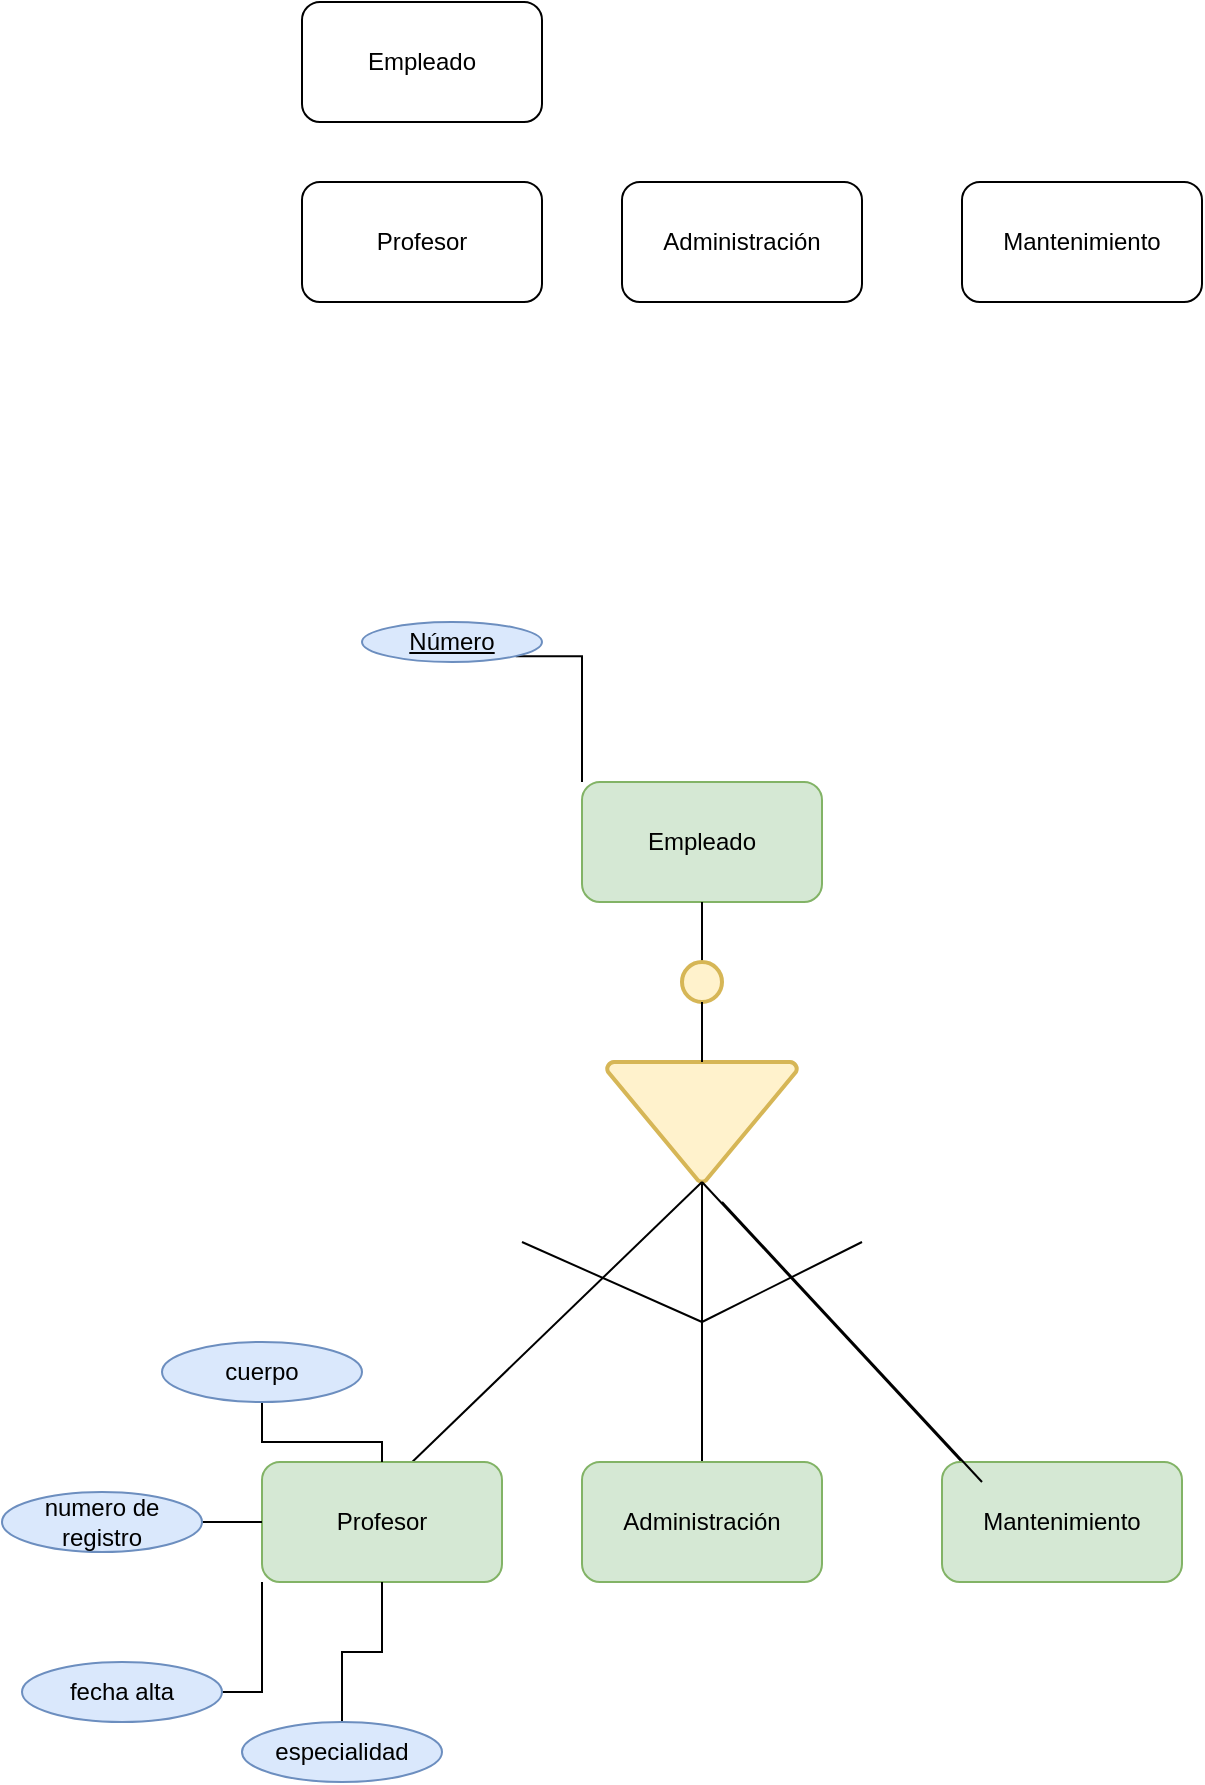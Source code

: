 <mxfile version="22.0.4" type="github">
  <diagram name="Página-1" id="wmIi82d7ozcXKBIWZhxb">
    <mxGraphModel dx="1434" dy="795" grid="1" gridSize="10" guides="1" tooltips="1" connect="1" arrows="1" fold="1" page="1" pageScale="1" pageWidth="827" pageHeight="1169" math="0" shadow="0">
      <root>
        <mxCell id="0" />
        <mxCell id="1" parent="0" />
        <mxCell id="2OuDphUxpEpb_LAV9tlj-2" value="Empleado" style="rounded=1;whiteSpace=wrap;html=1;" vertex="1" parent="1">
          <mxGeometry x="270" y="70" width="120" height="60" as="geometry" />
        </mxCell>
        <mxCell id="2OuDphUxpEpb_LAV9tlj-3" value="Profesor" style="rounded=1;whiteSpace=wrap;html=1;" vertex="1" parent="1">
          <mxGeometry x="270" y="160" width="120" height="60" as="geometry" />
        </mxCell>
        <mxCell id="2OuDphUxpEpb_LAV9tlj-4" value="Administración" style="rounded=1;whiteSpace=wrap;html=1;" vertex="1" parent="1">
          <mxGeometry x="430" y="160" width="120" height="60" as="geometry" />
        </mxCell>
        <mxCell id="2OuDphUxpEpb_LAV9tlj-5" value="Mantenimiento" style="rounded=1;whiteSpace=wrap;html=1;" vertex="1" parent="1">
          <mxGeometry x="600" y="160" width="120" height="60" as="geometry" />
        </mxCell>
        <mxCell id="2OuDphUxpEpb_LAV9tlj-6" value="Empleado" style="rounded=1;whiteSpace=wrap;html=1;fillColor=#d5e8d4;strokeColor=#82b366;" vertex="1" parent="1">
          <mxGeometry x="410" y="460" width="120" height="60" as="geometry" />
        </mxCell>
        <mxCell id="2OuDphUxpEpb_LAV9tlj-7" value="" style="endArrow=none;html=1;rounded=0;entryX=0.5;entryY=1;entryDx=0;entryDy=0;" edge="1" parent="1" source="2OuDphUxpEpb_LAV9tlj-9" target="2OuDphUxpEpb_LAV9tlj-6">
          <mxGeometry width="50" height="50" relative="1" as="geometry">
            <mxPoint x="470" y="640" as="sourcePoint" />
            <mxPoint x="500" y="530" as="targetPoint" />
            <Array as="points" />
          </mxGeometry>
        </mxCell>
        <mxCell id="2OuDphUxpEpb_LAV9tlj-14" style="edgeStyle=orthogonalEdgeStyle;rounded=0;orthogonalLoop=1;jettySize=auto;html=1;exitX=0.5;exitY=1;exitDx=0;exitDy=0;exitPerimeter=0;endArrow=none;endFill=0;" edge="1" parent="1" source="2OuDphUxpEpb_LAV9tlj-8">
          <mxGeometry relative="1" as="geometry">
            <mxPoint x="470" y="830" as="targetPoint" />
          </mxGeometry>
        </mxCell>
        <mxCell id="2OuDphUxpEpb_LAV9tlj-8" value="" style="strokeWidth=2;html=1;shape=mxgraph.flowchart.merge_or_storage;whiteSpace=wrap;fillColor=#fff2cc;strokeColor=#d6b656;" vertex="1" parent="1">
          <mxGeometry x="422.5" y="600" width="95" height="60" as="geometry" />
        </mxCell>
        <mxCell id="2OuDphUxpEpb_LAV9tlj-9" value="" style="strokeWidth=2;html=1;shape=mxgraph.flowchart.start_2;whiteSpace=wrap;fillColor=#fff2cc;strokeColor=#d6b656;" vertex="1" parent="1">
          <mxGeometry x="460" y="550" width="20" height="20" as="geometry" />
        </mxCell>
        <mxCell id="2OuDphUxpEpb_LAV9tlj-13" value="" style="endArrow=none;html=1;rounded=0;entryX=0.5;entryY=1;entryDx=0;entryDy=0;entryPerimeter=0;exitX=0.5;exitY=0;exitDx=0;exitDy=0;exitPerimeter=0;" edge="1" parent="1" source="2OuDphUxpEpb_LAV9tlj-8" target="2OuDphUxpEpb_LAV9tlj-9">
          <mxGeometry width="50" height="50" relative="1" as="geometry">
            <mxPoint x="450" y="580" as="sourcePoint" />
            <mxPoint x="500" y="530" as="targetPoint" />
          </mxGeometry>
        </mxCell>
        <mxCell id="2OuDphUxpEpb_LAV9tlj-15" value="Administración" style="rounded=1;whiteSpace=wrap;html=1;fillColor=#d5e8d4;strokeColor=#82b366;" vertex="1" parent="1">
          <mxGeometry x="410" y="800" width="120" height="60" as="geometry" />
        </mxCell>
        <mxCell id="2OuDphUxpEpb_LAV9tlj-16" value="" style="endArrow=none;html=1;rounded=0;entryX=0.5;entryY=1;entryDx=0;entryDy=0;entryPerimeter=0;exitX=0.6;exitY=0.05;exitDx=0;exitDy=0;exitPerimeter=0;" edge="1" parent="1" source="2OuDphUxpEpb_LAV9tlj-20" target="2OuDphUxpEpb_LAV9tlj-8">
          <mxGeometry width="50" height="50" relative="1" as="geometry">
            <mxPoint x="350" y="800" as="sourcePoint" />
            <mxPoint x="500" y="530" as="targetPoint" />
          </mxGeometry>
        </mxCell>
        <mxCell id="2OuDphUxpEpb_LAV9tlj-17" value="" style="endArrow=none;html=1;rounded=0;entryX=0.5;entryY=1;entryDx=0;entryDy=0;entryPerimeter=0;" edge="1" parent="1" target="2OuDphUxpEpb_LAV9tlj-8">
          <mxGeometry width="50" height="50" relative="1" as="geometry">
            <mxPoint x="600" y="800" as="sourcePoint" />
            <mxPoint x="480" y="670" as="targetPoint" />
          </mxGeometry>
        </mxCell>
        <mxCell id="2OuDphUxpEpb_LAV9tlj-18" value="Mantenimiento" style="rounded=1;whiteSpace=wrap;html=1;fillColor=#d5e8d4;strokeColor=#82b366;" vertex="1" parent="1">
          <mxGeometry x="590" y="800" width="120" height="60" as="geometry" />
        </mxCell>
        <mxCell id="2OuDphUxpEpb_LAV9tlj-20" value="Profesor" style="rounded=1;whiteSpace=wrap;html=1;fillColor=#d5e8d4;strokeColor=#82b366;" vertex="1" parent="1">
          <mxGeometry x="250" y="800" width="120" height="60" as="geometry" />
        </mxCell>
        <mxCell id="2OuDphUxpEpb_LAV9tlj-21" value="" style="endArrow=none;html=1;rounded=0;" edge="1" parent="1">
          <mxGeometry width="50" height="50" relative="1" as="geometry">
            <mxPoint x="380" y="690" as="sourcePoint" />
            <mxPoint x="470" y="730" as="targetPoint" />
          </mxGeometry>
        </mxCell>
        <mxCell id="2OuDphUxpEpb_LAV9tlj-22" value="" style="endArrow=none;html=1;rounded=0;" edge="1" parent="1">
          <mxGeometry width="50" height="50" relative="1" as="geometry">
            <mxPoint x="550" y="690" as="sourcePoint" />
            <mxPoint x="470" y="730" as="targetPoint" />
          </mxGeometry>
        </mxCell>
        <mxCell id="2OuDphUxpEpb_LAV9tlj-46" style="edgeStyle=orthogonalEdgeStyle;rounded=0;orthogonalLoop=1;jettySize=auto;html=1;exitX=1;exitY=1;exitDx=0;exitDy=0;entryX=0;entryY=0;entryDx=0;entryDy=0;endArrow=none;endFill=0;" edge="1" parent="1" source="2OuDphUxpEpb_LAV9tlj-23" target="2OuDphUxpEpb_LAV9tlj-6">
          <mxGeometry relative="1" as="geometry" />
        </mxCell>
        <mxCell id="2OuDphUxpEpb_LAV9tlj-23" value="Número" style="ellipse;whiteSpace=wrap;html=1;fontStyle=4;fillColor=#dae8fc;strokeColor=#6c8ebf;" vertex="1" parent="1">
          <mxGeometry x="300" y="380" width="90" height="20" as="geometry" />
        </mxCell>
        <mxCell id="2OuDphUxpEpb_LAV9tlj-37" style="edgeStyle=orthogonalEdgeStyle;rounded=0;orthogonalLoop=1;jettySize=auto;html=1;exitX=0.5;exitY=0;exitDx=0;exitDy=0;endArrow=none;endFill=0;" edge="1" parent="1" source="2OuDphUxpEpb_LAV9tlj-28" target="2OuDphUxpEpb_LAV9tlj-20">
          <mxGeometry relative="1" as="geometry" />
        </mxCell>
        <mxCell id="2OuDphUxpEpb_LAV9tlj-28" value="especialidad" style="ellipse;whiteSpace=wrap;html=1;fillColor=#dae8fc;strokeColor=#6c8ebf;" vertex="1" parent="1">
          <mxGeometry x="240" y="930" width="100" height="30" as="geometry" />
        </mxCell>
        <mxCell id="2OuDphUxpEpb_LAV9tlj-34" style="edgeStyle=orthogonalEdgeStyle;rounded=0;orthogonalLoop=1;jettySize=auto;html=1;exitX=0.5;exitY=1;exitDx=0;exitDy=0;endArrow=none;endFill=0;" edge="1" parent="1" source="2OuDphUxpEpb_LAV9tlj-29" target="2OuDphUxpEpb_LAV9tlj-20">
          <mxGeometry relative="1" as="geometry" />
        </mxCell>
        <mxCell id="2OuDphUxpEpb_LAV9tlj-29" value="cuerpo" style="ellipse;whiteSpace=wrap;html=1;fillColor=#dae8fc;strokeColor=#6c8ebf;" vertex="1" parent="1">
          <mxGeometry x="200" y="740" width="100" height="30" as="geometry" />
        </mxCell>
        <mxCell id="2OuDphUxpEpb_LAV9tlj-36" style="edgeStyle=orthogonalEdgeStyle;rounded=0;orthogonalLoop=1;jettySize=auto;html=1;exitX=1;exitY=0.5;exitDx=0;exitDy=0;entryX=0;entryY=1;entryDx=0;entryDy=0;endArrow=none;endFill=0;" edge="1" parent="1" source="2OuDphUxpEpb_LAV9tlj-30" target="2OuDphUxpEpb_LAV9tlj-20">
          <mxGeometry relative="1" as="geometry" />
        </mxCell>
        <mxCell id="2OuDphUxpEpb_LAV9tlj-30" value="fecha alta" style="ellipse;whiteSpace=wrap;html=1;fillColor=#dae8fc;strokeColor=#6c8ebf;" vertex="1" parent="1">
          <mxGeometry x="130" y="900" width="100" height="30" as="geometry" />
        </mxCell>
        <mxCell id="2OuDphUxpEpb_LAV9tlj-35" style="edgeStyle=orthogonalEdgeStyle;rounded=0;orthogonalLoop=1;jettySize=auto;html=1;exitX=1;exitY=0.5;exitDx=0;exitDy=0;entryX=0;entryY=0.5;entryDx=0;entryDy=0;endArrow=none;endFill=0;" edge="1" parent="1" source="2OuDphUxpEpb_LAV9tlj-31" target="2OuDphUxpEpb_LAV9tlj-20">
          <mxGeometry relative="1" as="geometry" />
        </mxCell>
        <mxCell id="2OuDphUxpEpb_LAV9tlj-31" value="numero de registro" style="ellipse;whiteSpace=wrap;html=1;fillColor=#dae8fc;strokeColor=#6c8ebf;" vertex="1" parent="1">
          <mxGeometry x="120" y="815" width="100" height="30" as="geometry" />
        </mxCell>
        <mxCell id="2OuDphUxpEpb_LAV9tlj-41" value="" style="endArrow=none;html=1;rounded=0;entryX=0.5;entryY=1;entryDx=0;entryDy=0;entryPerimeter=0;" edge="1" parent="1">
          <mxGeometry width="50" height="50" relative="1" as="geometry">
            <mxPoint x="610" y="810" as="sourcePoint" />
            <mxPoint x="480" y="670" as="targetPoint" />
          </mxGeometry>
        </mxCell>
      </root>
    </mxGraphModel>
  </diagram>
</mxfile>
